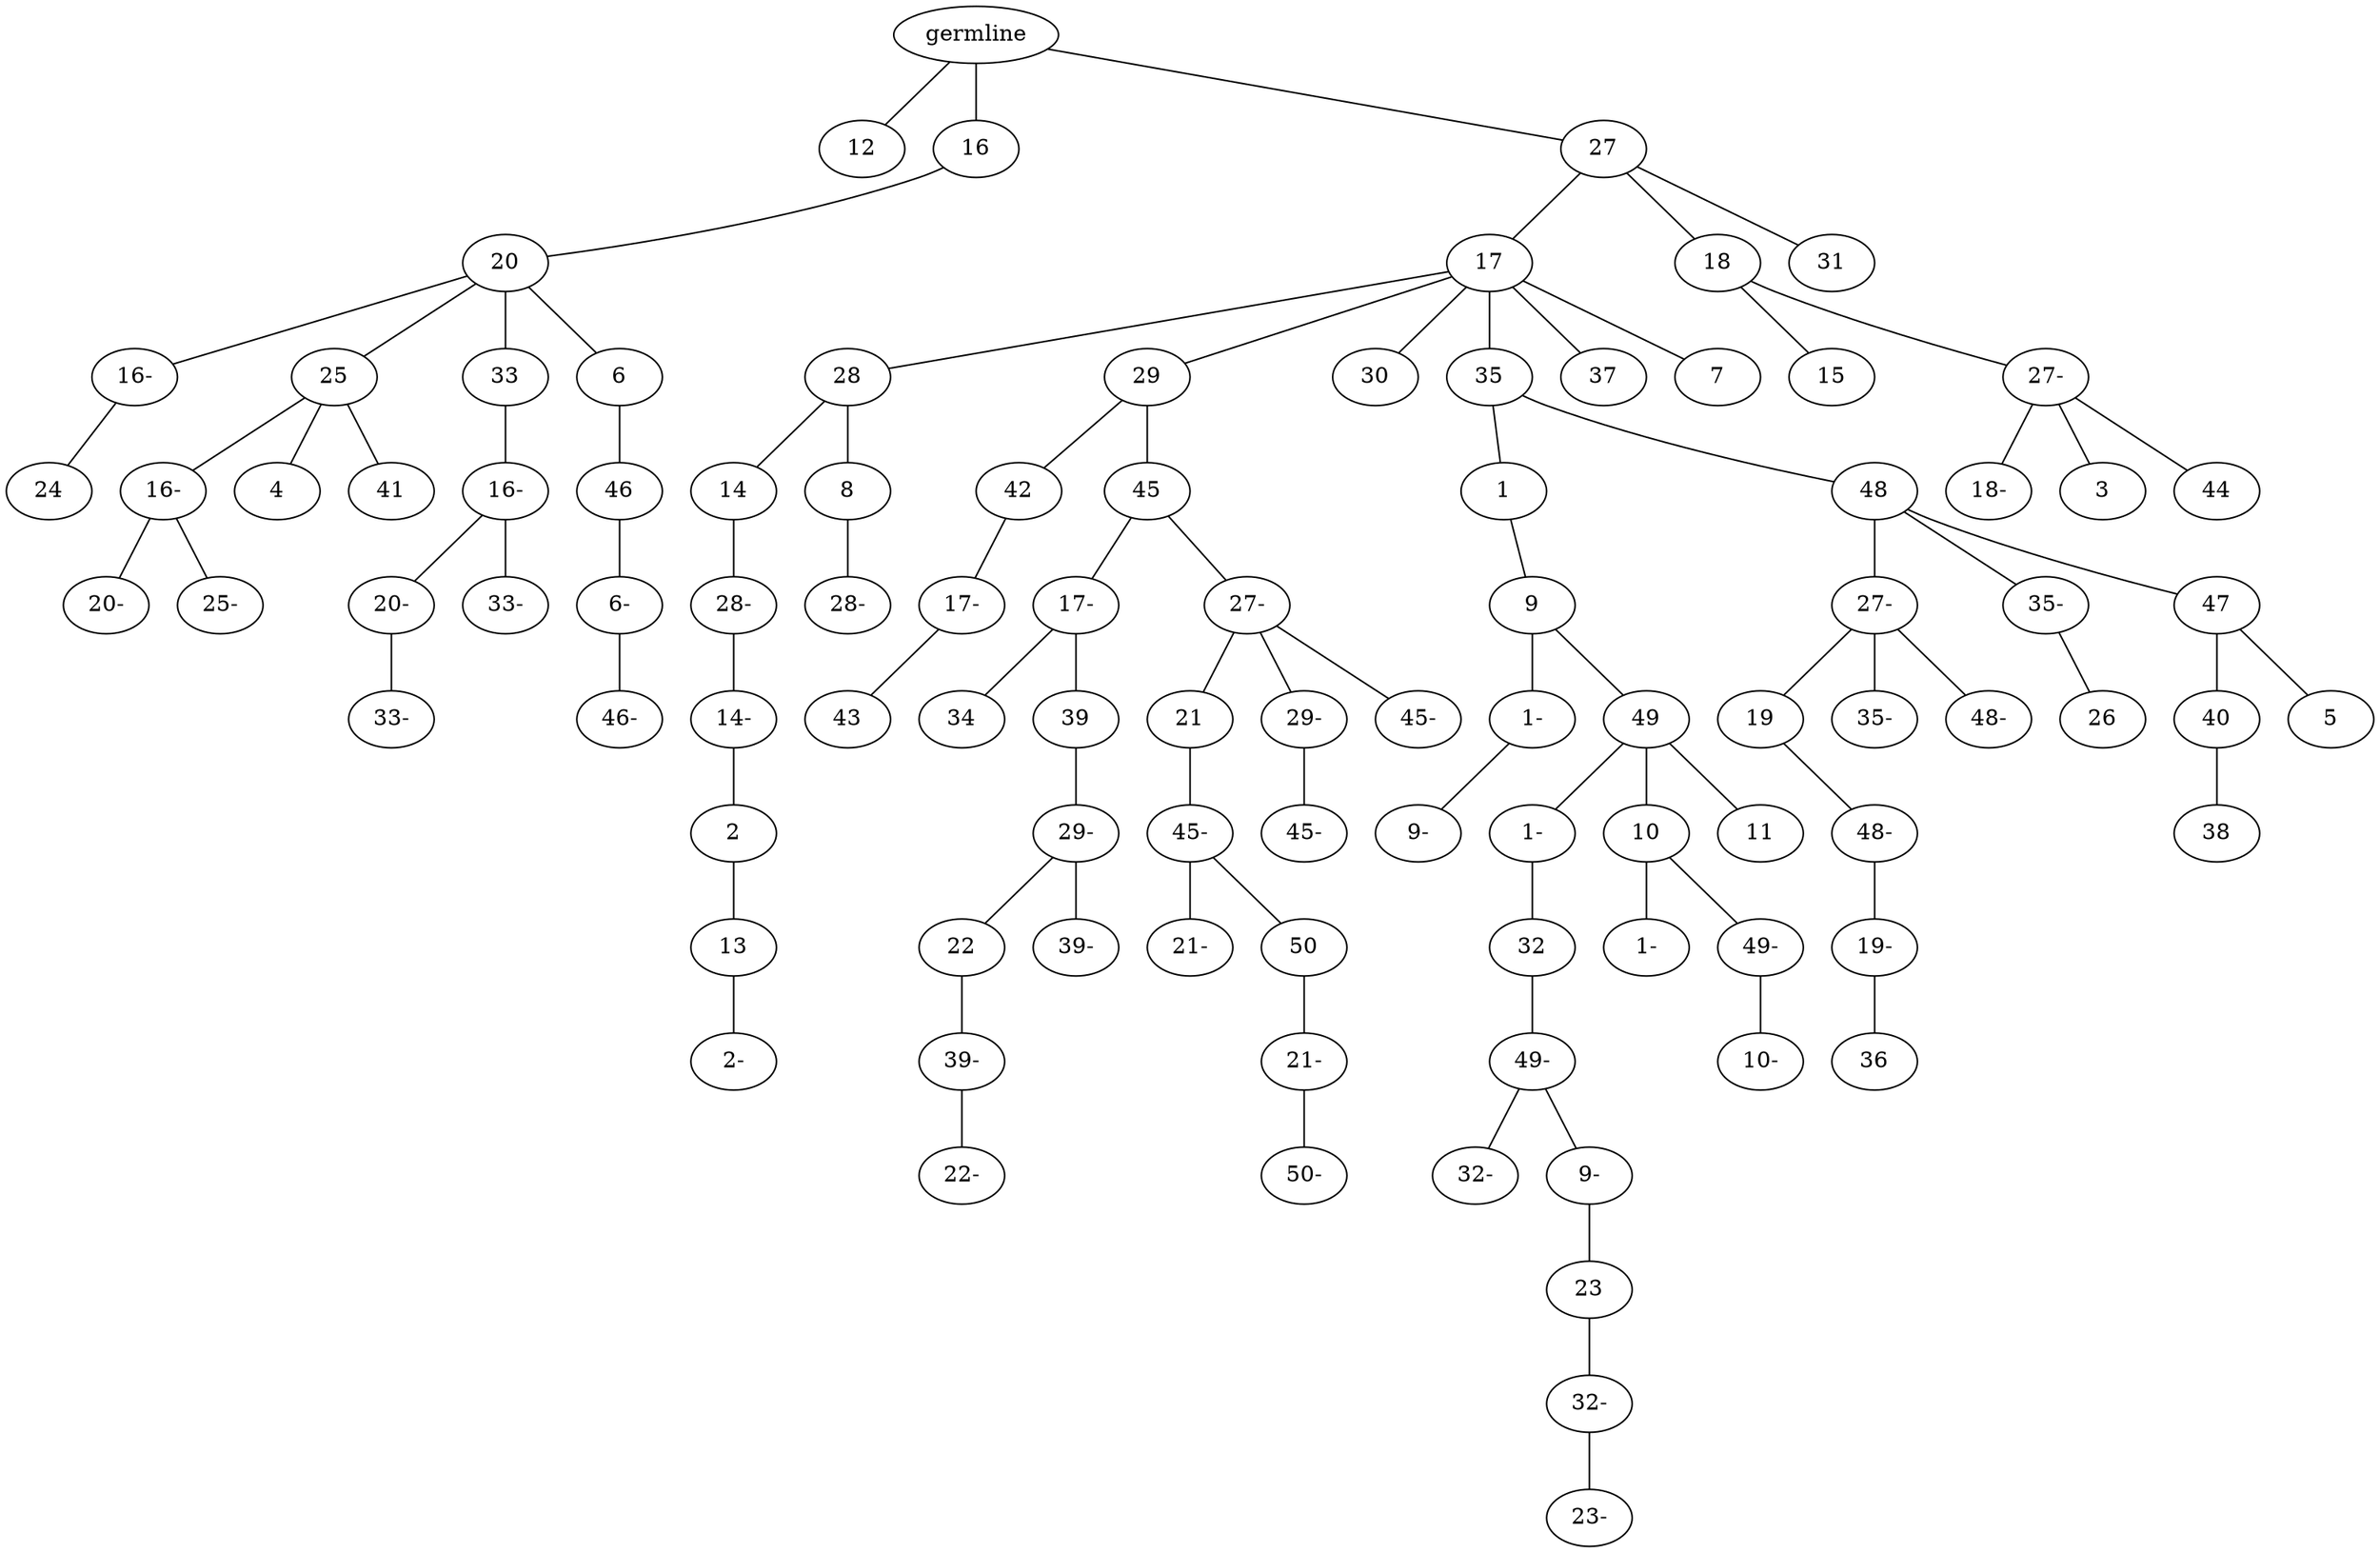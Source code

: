 graph tree {
    "139767712646432" [label="germline"];
    "139767688045472" [label="12"];
    "139767688046192" [label="16"];
    "139767688048448" [label="20"];
    "139767688047104" [label="16-"];
    "139767688047632" [label="24"];
    "139767688046672" [label="25"];
    "139767688048304" [label="16-"];
    "139767688213936" [label="20-"];
    "139767688213312" [label="25-"];
    "139767688048256" [label="4"];
    "139767701733920" [label="41"];
    "139767688045712" [label="33"];
    "139767701736656" [label="16-"];
    "139767701734496" [label="20-"];
    "139767701735456" [label="33-"];
    "139767701734928" [label="33-"];
    "139767701736944" [label="6"];
    "139767701736224" [label="46"];
    "139767701734784" [label="6-"];
    "139767701736416" [label="46-"];
    "139767688047536" [label="27"];
    "139767701733776" [label="17"];
    "139767701734256" [label="28"];
    "139767701736848" [label="14"];
    "139767701735744" [label="28-"];
    "139767701734448" [label="14-"];
    "139767701735216" [label="2"];
    "139767701733536" [label="13"];
    "139767701735312" [label="2-"];
    "139767701737376" [label="8"];
    "139767701734400" [label="28-"];
    "139767701734208" [label="29"];
    "139767701736800" [label="42"];
    "139767701734688" [label="17-"];
    "139767701736704" [label="43"];
    "139767701735600" [label="45"];
    "139767686796288" [label="17-"];
    "139767686798352" [label="34"];
    "139767686797104" [label="39"];
    "139767686797152" [label="29-"];
    "139767686795952" [label="22"];
    "139767686798160" [label="39-"];
    "139767686797632" [label="22-"];
    "139767686795424" [label="39-"];
    "139767686796144" [label="27-"];
    "139767686796336" [label="21"];
    "139767686796048" [label="45-"];
    "139767686798256" [label="21-"];
    "139767686797968" [label="50"];
    "139767686797056" [label="21-"];
    "139767686796240" [label="50-"];
    "139767686796096" [label="29-"];
    "139767686798640" [label="45-"];
    "139767686799216" [label="45-"];
    "139767709105600" [label="30"];
    "139767701736752" [label="35"];
    "139767686798880" [label="1"];
    "139767686797776" [label="9"];
    "139767686797440" [label="1-"];
    "139767702594944" [label="9-"];
    "139767702593696" [label="49"];
    "139767702595712" [label="1-"];
    "139767702596192" [label="32"];
    "139767702594320" [label="49-"];
    "139767702594128" [label="32-"];
    "139767702594032" [label="9-"];
    "139767702593744" [label="23"];
    "139767702596432" [label="32-"];
    "139767702595472" [label="23-"];
    "139767702594368" [label="10"];
    "139767702597104" [label="1-"];
    "139767702593648" [label="49-"];
    "139767702597296" [label="10-"];
    "139767702595088" [label="11"];
    "139767686799024" [label="48"];
    "139767702594848" [label="27-"];
    "139767702595856" [label="19"];
    "139767702593936" [label="48-"];
    "139767702597008" [label="19-"];
    "139767702596000" [label="36"];
    "139767702596720" [label="35-"];
    "139767702595568" [label="48-"];
    "139767702595520" [label="35-"];
    "139767697380832" [label="26"];
    "139767702593600" [label="47"];
    "139767697381792" [label="40"];
    "139767697379824" [label="38"];
    "139767697379728" [label="5"];
    "139767702593840" [label="37"];
    "139767686798736" [label="7"];
    "139767701736032" [label="18"];
    "139767697383376" [label="15"];
    "139767697379584" [label="27-"];
    "139767697382944" [label="18-"];
    "139767697381360" [label="3"];
    "139767697382992" [label="44"];
    "139767701735072" [label="31"];
    "139767712646432" -- "139767688045472";
    "139767712646432" -- "139767688046192";
    "139767712646432" -- "139767688047536";
    "139767688046192" -- "139767688048448";
    "139767688048448" -- "139767688047104";
    "139767688048448" -- "139767688046672";
    "139767688048448" -- "139767688045712";
    "139767688048448" -- "139767701736944";
    "139767688047104" -- "139767688047632";
    "139767688046672" -- "139767688048304";
    "139767688046672" -- "139767688048256";
    "139767688046672" -- "139767701733920";
    "139767688048304" -- "139767688213936";
    "139767688048304" -- "139767688213312";
    "139767688045712" -- "139767701736656";
    "139767701736656" -- "139767701734496";
    "139767701736656" -- "139767701734928";
    "139767701734496" -- "139767701735456";
    "139767701736944" -- "139767701736224";
    "139767701736224" -- "139767701734784";
    "139767701734784" -- "139767701736416";
    "139767688047536" -- "139767701733776";
    "139767688047536" -- "139767701736032";
    "139767688047536" -- "139767701735072";
    "139767701733776" -- "139767701734256";
    "139767701733776" -- "139767701734208";
    "139767701733776" -- "139767709105600";
    "139767701733776" -- "139767701736752";
    "139767701733776" -- "139767702593840";
    "139767701733776" -- "139767686798736";
    "139767701734256" -- "139767701736848";
    "139767701734256" -- "139767701737376";
    "139767701736848" -- "139767701735744";
    "139767701735744" -- "139767701734448";
    "139767701734448" -- "139767701735216";
    "139767701735216" -- "139767701733536";
    "139767701733536" -- "139767701735312";
    "139767701737376" -- "139767701734400";
    "139767701734208" -- "139767701736800";
    "139767701734208" -- "139767701735600";
    "139767701736800" -- "139767701734688";
    "139767701734688" -- "139767701736704";
    "139767701735600" -- "139767686796288";
    "139767701735600" -- "139767686796144";
    "139767686796288" -- "139767686798352";
    "139767686796288" -- "139767686797104";
    "139767686797104" -- "139767686797152";
    "139767686797152" -- "139767686795952";
    "139767686797152" -- "139767686795424";
    "139767686795952" -- "139767686798160";
    "139767686798160" -- "139767686797632";
    "139767686796144" -- "139767686796336";
    "139767686796144" -- "139767686796096";
    "139767686796144" -- "139767686799216";
    "139767686796336" -- "139767686796048";
    "139767686796048" -- "139767686798256";
    "139767686796048" -- "139767686797968";
    "139767686797968" -- "139767686797056";
    "139767686797056" -- "139767686796240";
    "139767686796096" -- "139767686798640";
    "139767701736752" -- "139767686798880";
    "139767701736752" -- "139767686799024";
    "139767686798880" -- "139767686797776";
    "139767686797776" -- "139767686797440";
    "139767686797776" -- "139767702593696";
    "139767686797440" -- "139767702594944";
    "139767702593696" -- "139767702595712";
    "139767702593696" -- "139767702594368";
    "139767702593696" -- "139767702595088";
    "139767702595712" -- "139767702596192";
    "139767702596192" -- "139767702594320";
    "139767702594320" -- "139767702594128";
    "139767702594320" -- "139767702594032";
    "139767702594032" -- "139767702593744";
    "139767702593744" -- "139767702596432";
    "139767702596432" -- "139767702595472";
    "139767702594368" -- "139767702597104";
    "139767702594368" -- "139767702593648";
    "139767702593648" -- "139767702597296";
    "139767686799024" -- "139767702594848";
    "139767686799024" -- "139767702595520";
    "139767686799024" -- "139767702593600";
    "139767702594848" -- "139767702595856";
    "139767702594848" -- "139767702596720";
    "139767702594848" -- "139767702595568";
    "139767702595856" -- "139767702593936";
    "139767702593936" -- "139767702597008";
    "139767702597008" -- "139767702596000";
    "139767702595520" -- "139767697380832";
    "139767702593600" -- "139767697381792";
    "139767702593600" -- "139767697379728";
    "139767697381792" -- "139767697379824";
    "139767701736032" -- "139767697383376";
    "139767701736032" -- "139767697379584";
    "139767697379584" -- "139767697382944";
    "139767697379584" -- "139767697381360";
    "139767697379584" -- "139767697382992";
}
